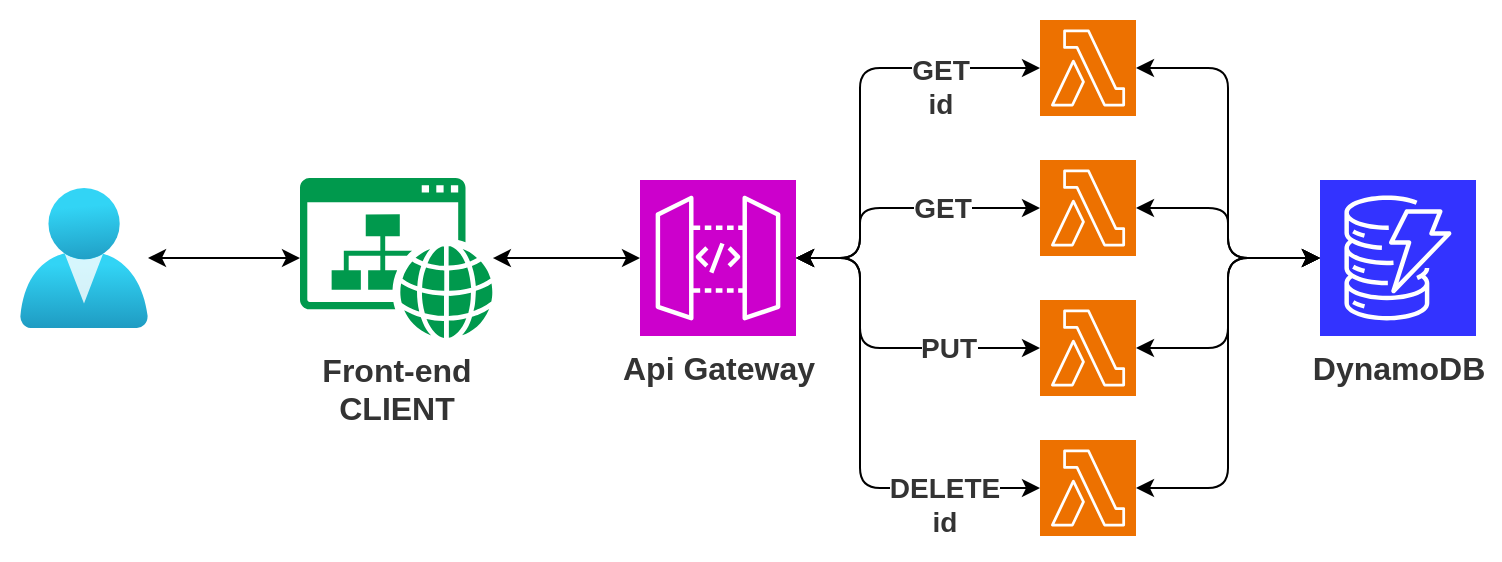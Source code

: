 <mxfile>
    <diagram name="Página-1" id="WGirkZU-N9dM9J2XU_bo">
        <mxGraphModel dx="154" dy="110" grid="1" gridSize="10" guides="1" tooltips="1" connect="1" arrows="1" fold="1" page="1" pageScale="1" pageWidth="827" pageHeight="1169" math="0" shadow="0">
            <root>
                <mxCell id="0"/>
                <mxCell id="1" parent="0"/>
                <mxCell id="34" value="" style="rounded=0;whiteSpace=wrap;html=1;labelBackgroundColor=#FFFFFF;fontSize=14;fontColor=#333333;fillColor=#FFFFFF;strokeColor=none;" vertex="1" parent="1">
                    <mxGeometry x="10" y="90" width="750" height="280" as="geometry"/>
                </mxCell>
                <mxCell id="CNm7_PBjyXxahy9QKggN-1" value="" style="sketch=0;points=[[0,0,0],[0.25,0,0],[0.5,0,0],[0.75,0,0],[1,0,0],[0,1,0],[0.25,1,0],[0.5,1,0],[0.75,1,0],[1,1,0],[0,0.25,0],[0,0.5,0],[0,0.75,0],[1,0.25,0],[1,0.5,0],[1,0.75,0]];outlineConnect=0;fontColor=#333333;fillColor=#ED7100;strokeColor=#ffffff;dashed=0;verticalLabelPosition=bottom;verticalAlign=top;align=center;html=1;fontSize=16;fontStyle=1;aspect=fixed;shape=mxgraph.aws4.resourceIcon;resIcon=mxgraph.aws4.lambda;" parent="1" vertex="1">
                    <mxGeometry x="530" y="100" width="48" height="48" as="geometry"/>
                </mxCell>
                <mxCell id="CNm7_PBjyXxahy9QKggN-2" value="" style="sketch=0;points=[[0,0,0],[0.25,0,0],[0.5,0,0],[0.75,0,0],[1,0,0],[0,1,0],[0.25,1,0],[0.5,1,0],[0.75,1,0],[1,1,0],[0,0.25,0],[0,0.5,0],[0,0.75,0],[1,0.25,0],[1,0.5,0],[1,0.75,0]];outlineConnect=0;fontColor=#333333;fillColor=#ED7100;strokeColor=#ffffff;dashed=0;verticalLabelPosition=bottom;verticalAlign=top;align=center;html=1;fontSize=16;fontStyle=1;aspect=fixed;shape=mxgraph.aws4.resourceIcon;resIcon=mxgraph.aws4.lambda;" parent="1" vertex="1">
                    <mxGeometry x="530" y="170" width="48" height="48" as="geometry"/>
                </mxCell>
                <mxCell id="CNm7_PBjyXxahy9QKggN-3" value="" style="sketch=0;points=[[0,0,0],[0.25,0,0],[0.5,0,0],[0.75,0,0],[1,0,0],[0,1,0],[0.25,1,0],[0.5,1,0],[0.75,1,0],[1,1,0],[0,0.25,0],[0,0.5,0],[0,0.75,0],[1,0.25,0],[1,0.5,0],[1,0.75,0]];outlineConnect=0;fontColor=#333333;fillColor=#ED7100;strokeColor=#ffffff;dashed=0;verticalLabelPosition=bottom;verticalAlign=top;align=center;html=1;fontSize=16;fontStyle=1;aspect=fixed;shape=mxgraph.aws4.resourceIcon;resIcon=mxgraph.aws4.lambda;" parent="1" vertex="1">
                    <mxGeometry x="530" y="240" width="48" height="48" as="geometry"/>
                </mxCell>
                <mxCell id="CNm7_PBjyXxahy9QKggN-4" value="" style="sketch=0;points=[[0,0,0],[0.25,0,0],[0.5,0,0],[0.75,0,0],[1,0,0],[0,1,0],[0.25,1,0],[0.5,1,0],[0.75,1,0],[1,1,0],[0,0.25,0],[0,0.5,0],[0,0.75,0],[1,0.25,0],[1,0.5,0],[1,0.75,0]];outlineConnect=0;fontColor=#333333;fillColor=#ED7100;strokeColor=#ffffff;dashed=0;verticalLabelPosition=bottom;verticalAlign=top;align=center;html=1;fontSize=16;fontStyle=1;aspect=fixed;shape=mxgraph.aws4.resourceIcon;resIcon=mxgraph.aws4.lambda;" parent="1" vertex="1">
                    <mxGeometry x="530" y="310" width="48" height="48" as="geometry"/>
                </mxCell>
                <mxCell id="6" style="edgeStyle=orthogonalEdgeStyle;html=1;entryX=0;entryY=0.5;entryDx=0;entryDy=0;entryPerimeter=0;fontSize=16;fontColor=#333333;startArrow=classic;startFill=1;endArrow=classic;endFill=1;elbow=vertical;strokeColor=#000000;fontStyle=1" edge="1" parent="1" source="CNm7_PBjyXxahy9QKggN-5" target="CNm7_PBjyXxahy9QKggN-2">
                    <mxGeometry relative="1" as="geometry">
                        <Array as="points">
                            <mxPoint x="440" y="219"/>
                            <mxPoint x="440" y="194"/>
                        </Array>
                    </mxGeometry>
                </mxCell>
                <mxCell id="32" value="GET" style="edgeLabel;html=1;align=center;verticalAlign=middle;resizable=0;points=[];fontSize=14;fontColor=#333333;fontStyle=1;labelBackgroundColor=#FFFFFF;labelBorderColor=none;" vertex="1" connectable="0" parent="6">
                    <mxGeometry x="0.015" y="-2" relative="1" as="geometry">
                        <mxPoint x="23" y="-2" as="offset"/>
                    </mxGeometry>
                </mxCell>
                <mxCell id="7" style="edgeStyle=orthogonalEdgeStyle;html=1;entryX=0;entryY=0.5;entryDx=0;entryDy=0;entryPerimeter=0;fontSize=16;fontColor=#333333;startArrow=classic;startFill=1;endArrow=classic;endFill=1;elbow=vertical;strokeColor=#000000;fontStyle=1" edge="1" parent="1" source="CNm7_PBjyXxahy9QKggN-5" target="CNm7_PBjyXxahy9QKggN-1">
                    <mxGeometry relative="1" as="geometry">
                        <Array as="points">
                            <mxPoint x="440" y="219"/>
                            <mxPoint x="440" y="124"/>
                        </Array>
                    </mxGeometry>
                </mxCell>
                <mxCell id="31" value="GET&lt;br style=&quot;font-size: 14px;&quot;&gt;id" style="edgeLabel;html=1;align=center;verticalAlign=middle;resizable=0;points=[];fontSize=14;fontColor=#333333;fontStyle=1;labelBackgroundColor=#FFFFFF;labelBorderColor=none;" vertex="1" connectable="0" parent="7">
                    <mxGeometry x="0.165" relative="1" as="geometry">
                        <mxPoint x="40" y="8" as="offset"/>
                    </mxGeometry>
                </mxCell>
                <mxCell id="8" style="edgeStyle=orthogonalEdgeStyle;html=1;entryX=0;entryY=0.5;entryDx=0;entryDy=0;entryPerimeter=0;fontSize=16;fontColor=#333333;startArrow=classic;startFill=1;endArrow=classic;endFill=1;elbow=vertical;strokeColor=#000000;fontStyle=1" edge="1" parent="1" source="CNm7_PBjyXxahy9QKggN-5" target="CNm7_PBjyXxahy9QKggN-3">
                    <mxGeometry relative="1" as="geometry">
                        <Array as="points">
                            <mxPoint x="440" y="219"/>
                            <mxPoint x="440" y="264"/>
                        </Array>
                    </mxGeometry>
                </mxCell>
                <mxCell id="33" value="PUT" style="edgeLabel;html=1;align=center;verticalAlign=middle;resizable=0;points=[];fontSize=14;fontColor=#333333;fontStyle=1;labelBackgroundColor=#FFFFFF;labelBorderColor=none;" vertex="1" connectable="0" parent="8">
                    <mxGeometry x="0.362" y="-1" relative="1" as="geometry">
                        <mxPoint x="7" y="-1" as="offset"/>
                    </mxGeometry>
                </mxCell>
                <mxCell id="9" style="edgeStyle=orthogonalEdgeStyle;html=1;entryX=0;entryY=0.5;entryDx=0;entryDy=0;entryPerimeter=0;fontSize=16;fontColor=#333333;startArrow=classic;startFill=1;endArrow=classic;endFill=1;elbow=vertical;strokeColor=#000000;fontStyle=1" edge="1" parent="1" source="CNm7_PBjyXxahy9QKggN-5" target="CNm7_PBjyXxahy9QKggN-4">
                    <mxGeometry relative="1" as="geometry">
                        <Array as="points">
                            <mxPoint x="440" y="219"/>
                            <mxPoint x="440" y="334"/>
                        </Array>
                    </mxGeometry>
                </mxCell>
                <mxCell id="20" value="DELETE&lt;br style=&quot;font-size: 14px;&quot;&gt;id" style="edgeLabel;html=1;align=center;verticalAlign=middle;resizable=0;points=[];fontSize=14;fontColor=#333333;fontStyle=1;labelBackgroundColor=#FFFFFF;labelBorderColor=none;" vertex="1" connectable="0" parent="9">
                    <mxGeometry x="0.592" y="-1" relative="1" as="geometry">
                        <mxPoint y="7" as="offset"/>
                    </mxGeometry>
                </mxCell>
                <mxCell id="CNm7_PBjyXxahy9QKggN-5" value="Api Gateway" style="sketch=0;points=[[0,0,0],[0.25,0,0],[0.5,0,0],[0.75,0,0],[1,0,0],[0,1,0],[0.25,1,0],[0.5,1,0],[0.75,1,0],[1,1,0],[0,0.25,0],[0,0.5,0],[0,0.75,0],[1,0.25,0],[1,0.5,0],[1,0.75,0]];outlineConnect=0;fillColor=#CC00CC;strokeColor=#ffffff;dashed=0;verticalLabelPosition=bottom;verticalAlign=top;align=center;html=1;fontSize=16;fontStyle=1;aspect=fixed;shape=mxgraph.aws4.resourceIcon;resIcon=mxgraph.aws4.api_gateway;fontColor=#333333;" parent="1" vertex="1">
                    <mxGeometry x="330" y="180" width="78" height="78" as="geometry"/>
                </mxCell>
                <mxCell id="16" style="edgeStyle=orthogonalEdgeStyle;html=1;fontSize=16;fontColor=#333333;startArrow=classic;startFill=1;endArrow=classic;endFill=1;elbow=vertical;strokeColor=#000000;fontStyle=1" edge="1" parent="1" source="CNm7_PBjyXxahy9QKggN-8" target="14">
                    <mxGeometry relative="1" as="geometry"/>
                </mxCell>
                <mxCell id="CNm7_PBjyXxahy9QKggN-8" value="" style="image;aspect=fixed;html=1;points=[];align=center;fontSize=16;image=img/lib/azure2/identity/Users.svg;fontColor=#333333;fontStyle=1" parent="1" vertex="1">
                    <mxGeometry x="20" y="184.01" width="64" height="70" as="geometry"/>
                </mxCell>
                <mxCell id="10" style="edgeStyle=orthogonalEdgeStyle;html=1;entryX=1;entryY=0.5;entryDx=0;entryDy=0;entryPerimeter=0;fontSize=16;fontColor=#333333;startArrow=classic;startFill=1;endArrow=classic;endFill=1;elbow=vertical;strokeColor=#000000;fontStyle=1" edge="1" parent="1" source="CNm7_PBjyXxahy9QKggN-16" target="CNm7_PBjyXxahy9QKggN-1">
                    <mxGeometry relative="1" as="geometry"/>
                </mxCell>
                <mxCell id="11" style="edgeStyle=orthogonalEdgeStyle;html=1;entryX=1;entryY=0.5;entryDx=0;entryDy=0;entryPerimeter=0;fontSize=16;fontColor=#333333;startArrow=classic;startFill=1;endArrow=classic;endFill=1;elbow=vertical;strokeColor=#000000;fontStyle=1" edge="1" parent="1" source="CNm7_PBjyXxahy9QKggN-16" target="CNm7_PBjyXxahy9QKggN-2">
                    <mxGeometry relative="1" as="geometry"/>
                </mxCell>
                <mxCell id="12" style="edgeStyle=orthogonalEdgeStyle;html=1;entryX=1;entryY=0.5;entryDx=0;entryDy=0;entryPerimeter=0;fontSize=16;fontColor=#333333;startArrow=classic;startFill=1;endArrow=classic;endFill=1;elbow=vertical;strokeColor=#000000;fontStyle=1" edge="1" parent="1" source="CNm7_PBjyXxahy9QKggN-16" target="CNm7_PBjyXxahy9QKggN-3">
                    <mxGeometry relative="1" as="geometry"/>
                </mxCell>
                <mxCell id="13" style="edgeStyle=orthogonalEdgeStyle;html=1;entryX=1;entryY=0.5;entryDx=0;entryDy=0;entryPerimeter=0;fontSize=16;fontColor=#333333;startArrow=classic;startFill=1;endArrow=classic;endFill=1;elbow=vertical;strokeColor=#000000;fontStyle=1" edge="1" parent="1" source="CNm7_PBjyXxahy9QKggN-16" target="CNm7_PBjyXxahy9QKggN-4">
                    <mxGeometry relative="1" as="geometry"/>
                </mxCell>
                <mxCell id="CNm7_PBjyXxahy9QKggN-16" value="DynamoDB" style="sketch=0;points=[[0,0,0],[0.25,0,0],[0.5,0,0],[0.75,0,0],[1,0,0],[0,1,0],[0.25,1,0],[0.5,1,0],[0.75,1,0],[1,1,0],[0,0.25,0],[0,0.5,0],[0,0.75,0],[1,0.25,0],[1,0.5,0],[1,0.75,0]];outlineConnect=0;fontColor=#333333;fillColor=#3333FF;strokeColor=#ffffff;dashed=0;verticalLabelPosition=bottom;verticalAlign=top;align=center;html=1;fontSize=16;fontStyle=1;aspect=fixed;shape=mxgraph.aws4.resourceIcon;resIcon=mxgraph.aws4.dynamodb;" parent="1" vertex="1">
                    <mxGeometry x="670" y="180" width="78" height="78" as="geometry"/>
                </mxCell>
                <mxCell id="15" style="edgeStyle=orthogonalEdgeStyle;html=1;entryX=0;entryY=0.5;entryDx=0;entryDy=0;entryPerimeter=0;fontSize=16;fontColor=#333333;startArrow=classic;startFill=1;endArrow=classic;endFill=1;elbow=vertical;strokeColor=#000000;fontStyle=1" edge="1" parent="1" source="14" target="CNm7_PBjyXxahy9QKggN-5">
                    <mxGeometry relative="1" as="geometry"/>
                </mxCell>
                <mxCell id="14" value="Front-end&lt;br&gt;CLIENT" style="sketch=0;pointerEvents=1;shadow=0;dashed=0;html=1;strokeColor=none;fillColor=#00994D;labelPosition=center;verticalLabelPosition=bottom;verticalAlign=top;outlineConnect=0;align=center;shape=mxgraph.office.concepts.website;fontSize=16;fontColor=#333333;fontStyle=1" vertex="1" parent="1">
                    <mxGeometry x="160" y="178.96" width="96.43" height="80.09" as="geometry"/>
                </mxCell>
            </root>
        </mxGraphModel>
    </diagram>
</mxfile>